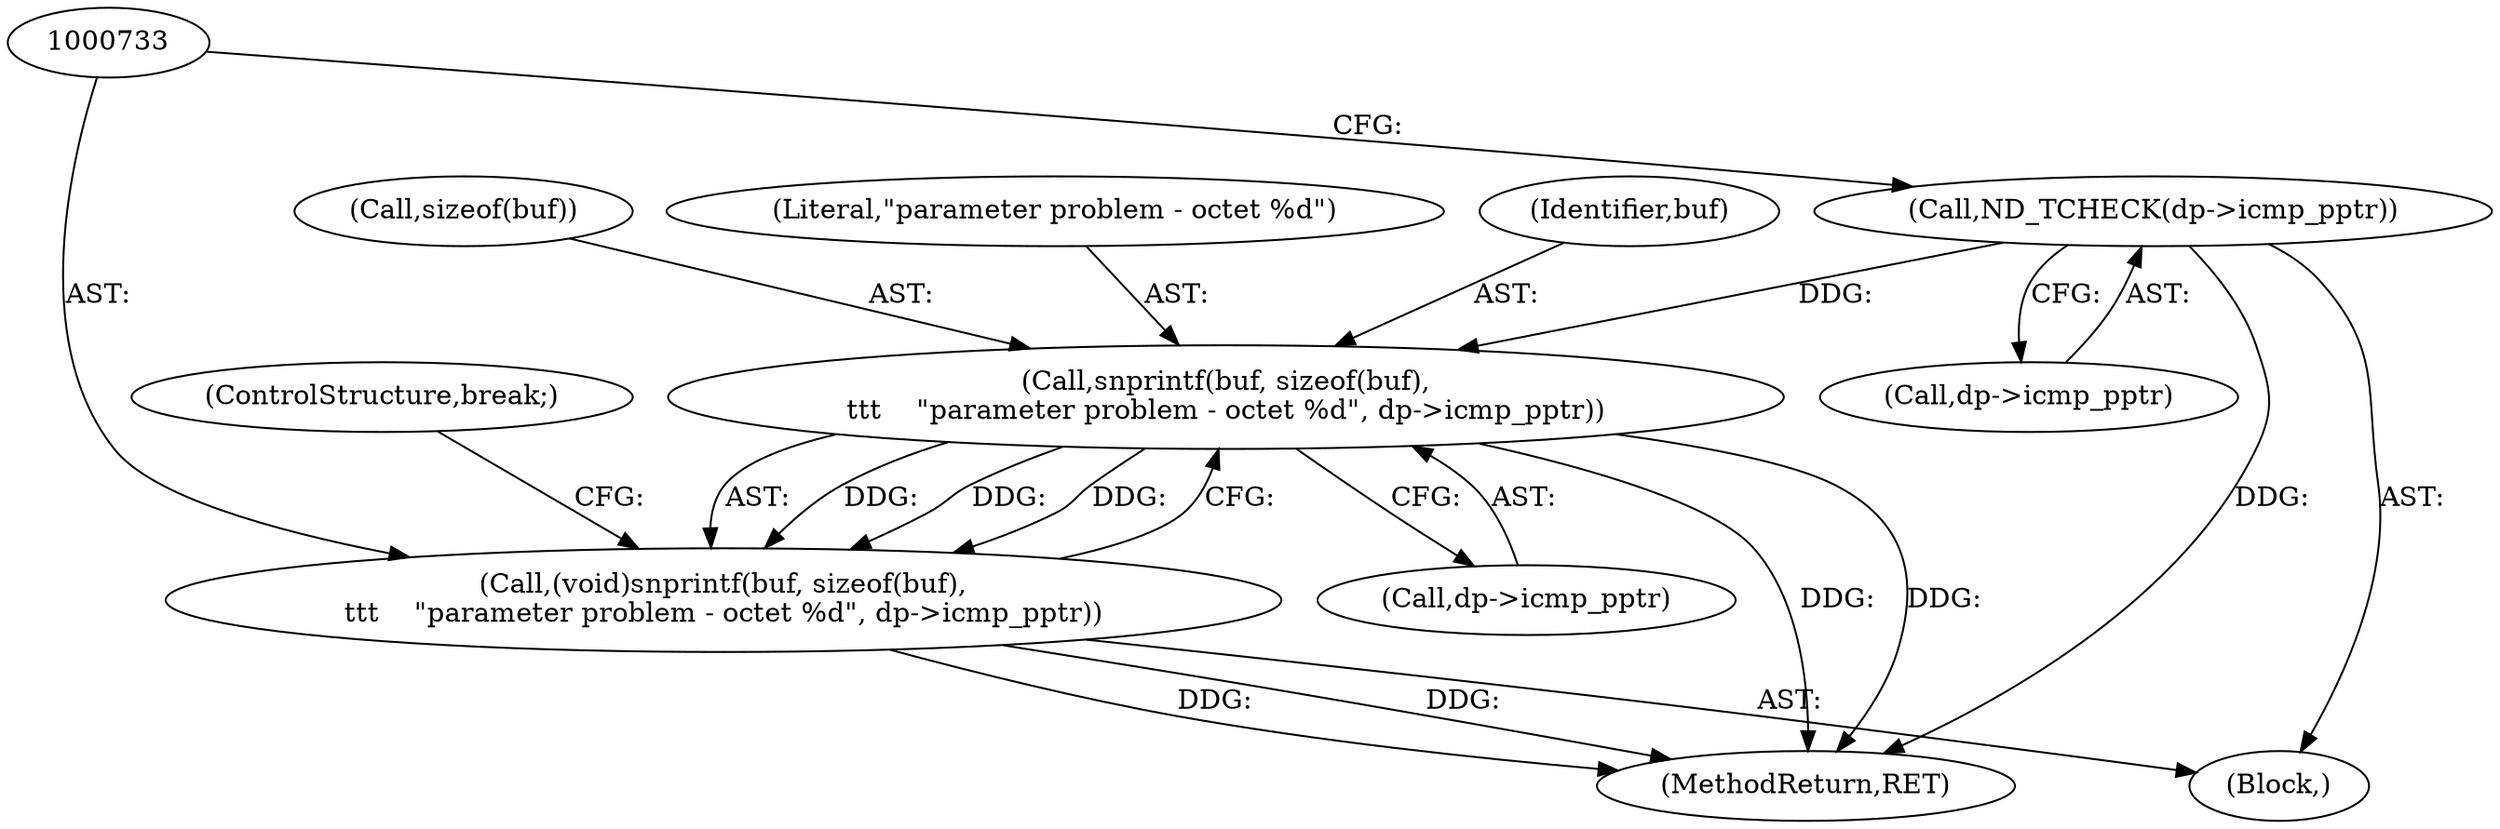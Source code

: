 digraph "0_tcpdump_2b62d1dda41590db29368ec7ba5f4faf3464765a@API" {
"1000734" [label="(Call,snprintf(buf, sizeof(buf),\n\t\t\t    \"parameter problem - octet %d\", dp->icmp_pptr))"];
"1000728" [label="(Call,ND_TCHECK(dp->icmp_pptr))"];
"1000732" [label="(Call,(void)snprintf(buf, sizeof(buf),\n\t\t\t    \"parameter problem - octet %d\", dp->icmp_pptr))"];
"1000735" [label="(Identifier,buf)"];
"1000728" [label="(Call,ND_TCHECK(dp->icmp_pptr))"];
"1000736" [label="(Call,sizeof(buf))"];
"1000738" [label="(Literal,\"parameter problem - octet %d\")"];
"1001245" [label="(MethodReturn,RET)"];
"1000729" [label="(Call,dp->icmp_pptr)"];
"1000742" [label="(ControlStructure,break;)"];
"1000732" [label="(Call,(void)snprintf(buf, sizeof(buf),\n\t\t\t    \"parameter problem - octet %d\", dp->icmp_pptr))"];
"1000727" [label="(Block,)"];
"1000739" [label="(Call,dp->icmp_pptr)"];
"1000734" [label="(Call,snprintf(buf, sizeof(buf),\n\t\t\t    \"parameter problem - octet %d\", dp->icmp_pptr))"];
"1000734" -> "1000732"  [label="AST: "];
"1000734" -> "1000739"  [label="CFG: "];
"1000735" -> "1000734"  [label="AST: "];
"1000736" -> "1000734"  [label="AST: "];
"1000738" -> "1000734"  [label="AST: "];
"1000739" -> "1000734"  [label="AST: "];
"1000732" -> "1000734"  [label="CFG: "];
"1000734" -> "1001245"  [label="DDG: "];
"1000734" -> "1001245"  [label="DDG: "];
"1000734" -> "1000732"  [label="DDG: "];
"1000734" -> "1000732"  [label="DDG: "];
"1000734" -> "1000732"  [label="DDG: "];
"1000728" -> "1000734"  [label="DDG: "];
"1000728" -> "1000727"  [label="AST: "];
"1000728" -> "1000729"  [label="CFG: "];
"1000729" -> "1000728"  [label="AST: "];
"1000733" -> "1000728"  [label="CFG: "];
"1000728" -> "1001245"  [label="DDG: "];
"1000732" -> "1000727"  [label="AST: "];
"1000733" -> "1000732"  [label="AST: "];
"1000742" -> "1000732"  [label="CFG: "];
"1000732" -> "1001245"  [label="DDG: "];
"1000732" -> "1001245"  [label="DDG: "];
}
